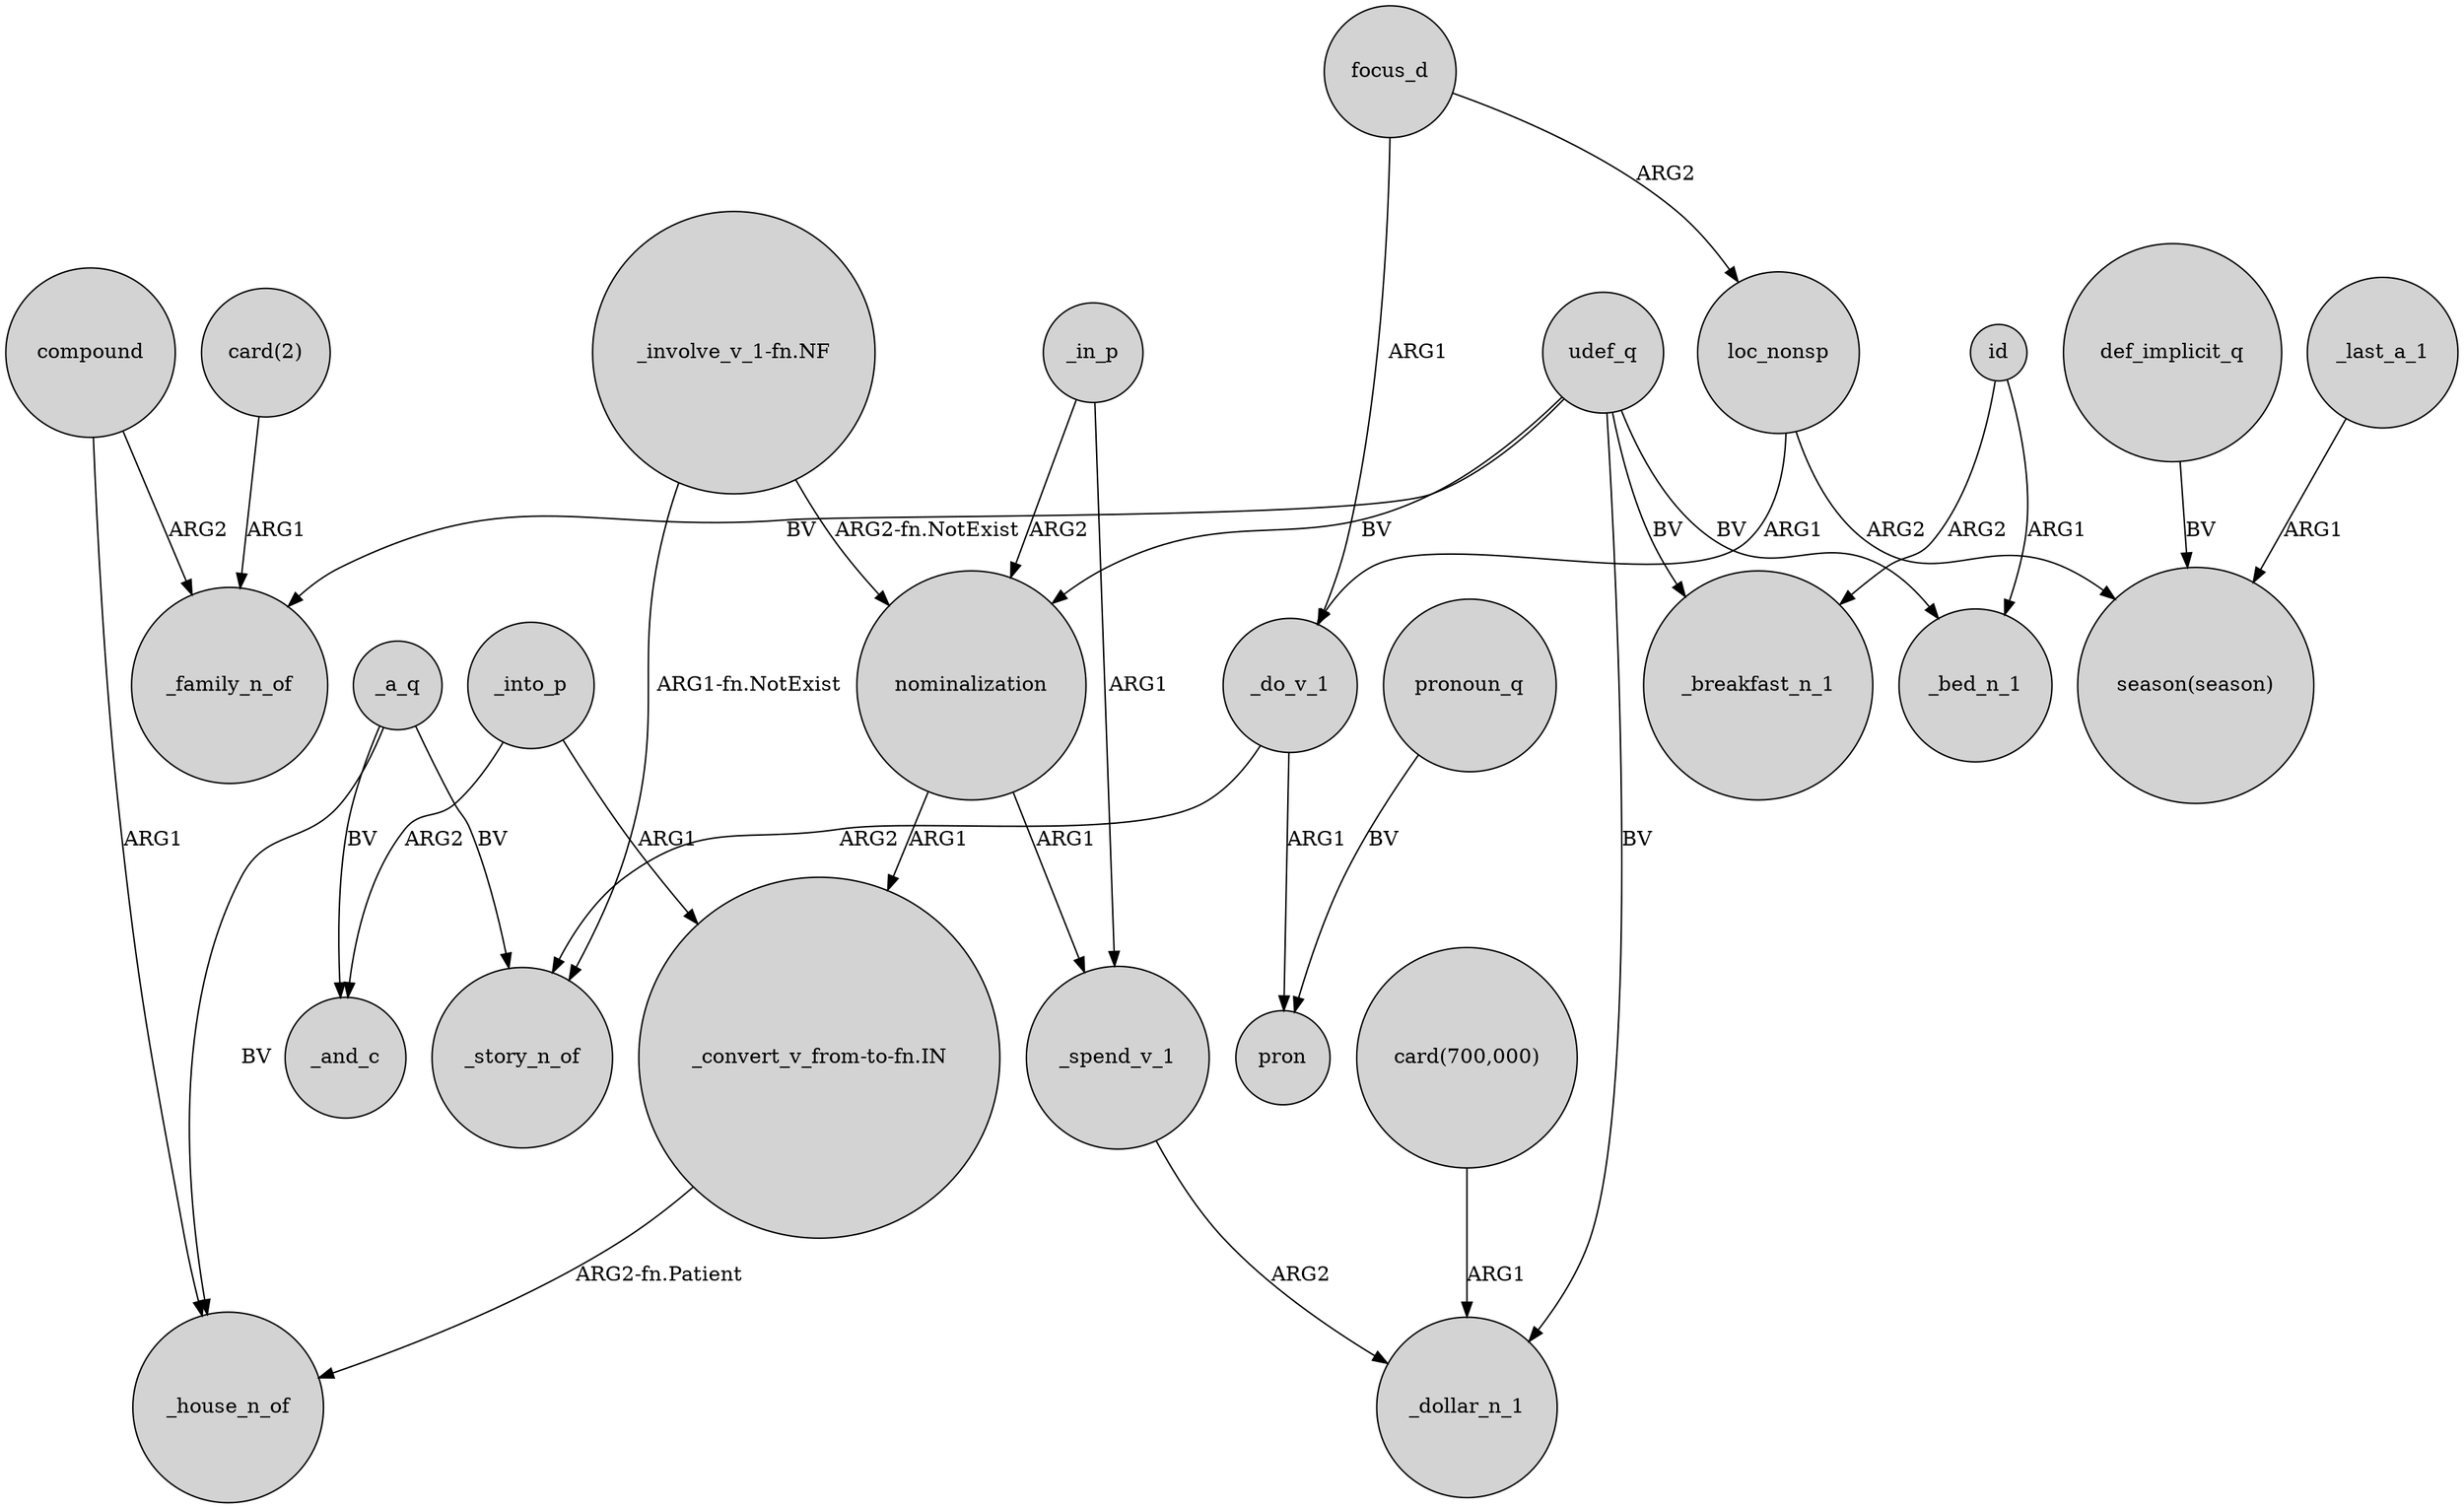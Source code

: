 digraph {
	node [shape=circle style=filled]
	focus_d -> loc_nonsp [label=ARG2]
	_do_v_1 -> _story_n_of [label=ARG2]
	id -> _bed_n_1 [label=ARG1]
	"card(2)" -> _family_n_of [label=ARG1]
	loc_nonsp -> _do_v_1 [label=ARG1]
	nominalization -> _spend_v_1 [label=ARG1]
	udef_q -> _bed_n_1 [label=BV]
	id -> _breakfast_n_1 [label=ARG2]
	compound -> _family_n_of [label=ARG2]
	_a_q -> _story_n_of [label=BV]
	"_convert_v_from-to-fn.IN" -> _house_n_of [label="ARG2-fn.Patient"]
	_spend_v_1 -> _dollar_n_1 [label=ARG2]
	"card(700,000)" -> _dollar_n_1 [label=ARG1]
	focus_d -> _do_v_1 [label=ARG1]
	pronoun_q -> pron [label=BV]
	"_involve_v_1-fn.NF" -> _story_n_of [label="ARG1-fn.NotExist"]
	_a_q -> _house_n_of [label=BV]
	_do_v_1 -> pron [label=ARG1]
	compound -> _house_n_of [label=ARG1]
	_a_q -> _and_c [label=BV]
	udef_q -> _breakfast_n_1 [label=BV]
	udef_q -> nominalization [label=BV]
	loc_nonsp -> "season(season)" [label=ARG2]
	_into_p -> _and_c [label=ARG2]
	_in_p -> _spend_v_1 [label=ARG1]
	def_implicit_q -> "season(season)" [label=BV]
	_in_p -> nominalization [label=ARG2]
	udef_q -> _family_n_of [label=BV]
	_last_a_1 -> "season(season)" [label=ARG1]
	"_involve_v_1-fn.NF" -> nominalization [label="ARG2-fn.NotExist"]
	nominalization -> "_convert_v_from-to-fn.IN" [label=ARG1]
	udef_q -> _dollar_n_1 [label=BV]
	_into_p -> "_convert_v_from-to-fn.IN" [label=ARG1]
}
